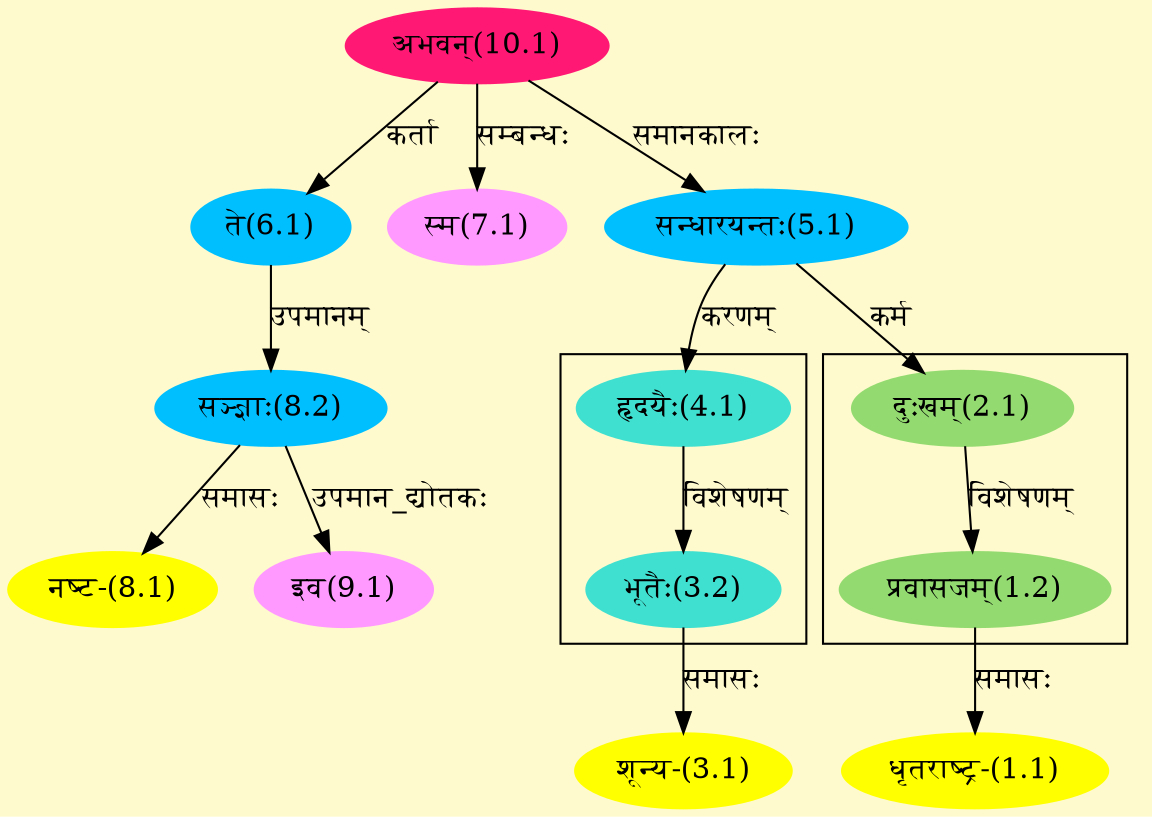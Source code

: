 digraph G{
rankdir=BT;
 compound=true;
 bgcolor="lemonchiffon1";

subgraph cluster_1{
Node1_2 [style=filled, color="#93DB70" label = "प्रवासजम्(1.2)"]
Node2_1 [style=filled, color="#93DB70" label = "दुःखम्(2.1)"]

}

subgraph cluster_2{
Node3_2 [style=filled, color="#40E0D0" label = "भूतैः(3.2)"]
Node4_1 [style=filled, color="#40E0D0" label = "हृदयैः(4.1)"]

}
Node1_1 [style=filled, color="#FFFF00" label = "धृतराष्ट्र-(1.1)"]
Node1_2 [style=filled, color="#93DB70" label = "प्रवासजम्(1.2)"]
Node2_1 [style=filled, color="#93DB70" label = "दुःखम्(2.1)"]
Node5_1 [style=filled, color="#00BFFF" label = "सन्धारयन्तः(5.1)"]
Node3_1 [style=filled, color="#FFFF00" label = "शून्य-(3.1)"]
Node3_2 [style=filled, color="#40E0D0" label = "भूतैः(3.2)"]
Node4_1 [style=filled, color="#40E0D0" label = "हृदयैः(4.1)"]
Node10_1 [style=filled, color="#FF1975" label = "अभवन्(10.1)"]
Node6_1 [style=filled, color="#00BFFF" label = "ते(6.1)"]
Node7_1 [style=filled, color="#FF99FF" label = "स्म(7.1)"]
Node8_1 [style=filled, color="#FFFF00" label = "नष्ट-(8.1)"]
Node8_2 [style=filled, color="#00BFFF" label = "सञ्ज्ञाः(8.2)"]
Node9_1 [style=filled, color="#FF99FF" label = "इव(9.1)"]
/* Start of Relations section */

Node1_1 -> Node1_2 [  label="समासः"  dir="back" ]
Node1_2 -> Node2_1 [  label="विशेषणम्"  dir="back" ]
Node2_1 -> Node5_1 [  label="कर्म"  dir="back" ]
Node3_1 -> Node3_2 [  label="समासः"  dir="back" ]
Node3_2 -> Node4_1 [  label="विशेषणम्"  dir="back" ]
Node4_1 -> Node5_1 [  label="करणम्"  dir="back" ]
Node5_1 -> Node10_1 [  label="समानकालः"  dir="back" ]
Node6_1 -> Node10_1 [  label="कर्ता"  dir="back" ]
Node7_1 -> Node10_1 [  label="सम्बन्धः"  dir="back" ]
Node8_1 -> Node8_2 [  label="समासः"  dir="back" ]
Node8_2 -> Node6_1 [  label="उपमानम्"  dir="back" ]
Node9_1 -> Node8_2 [  label="उपमान_द्योतकः"  dir="back" ]
}
